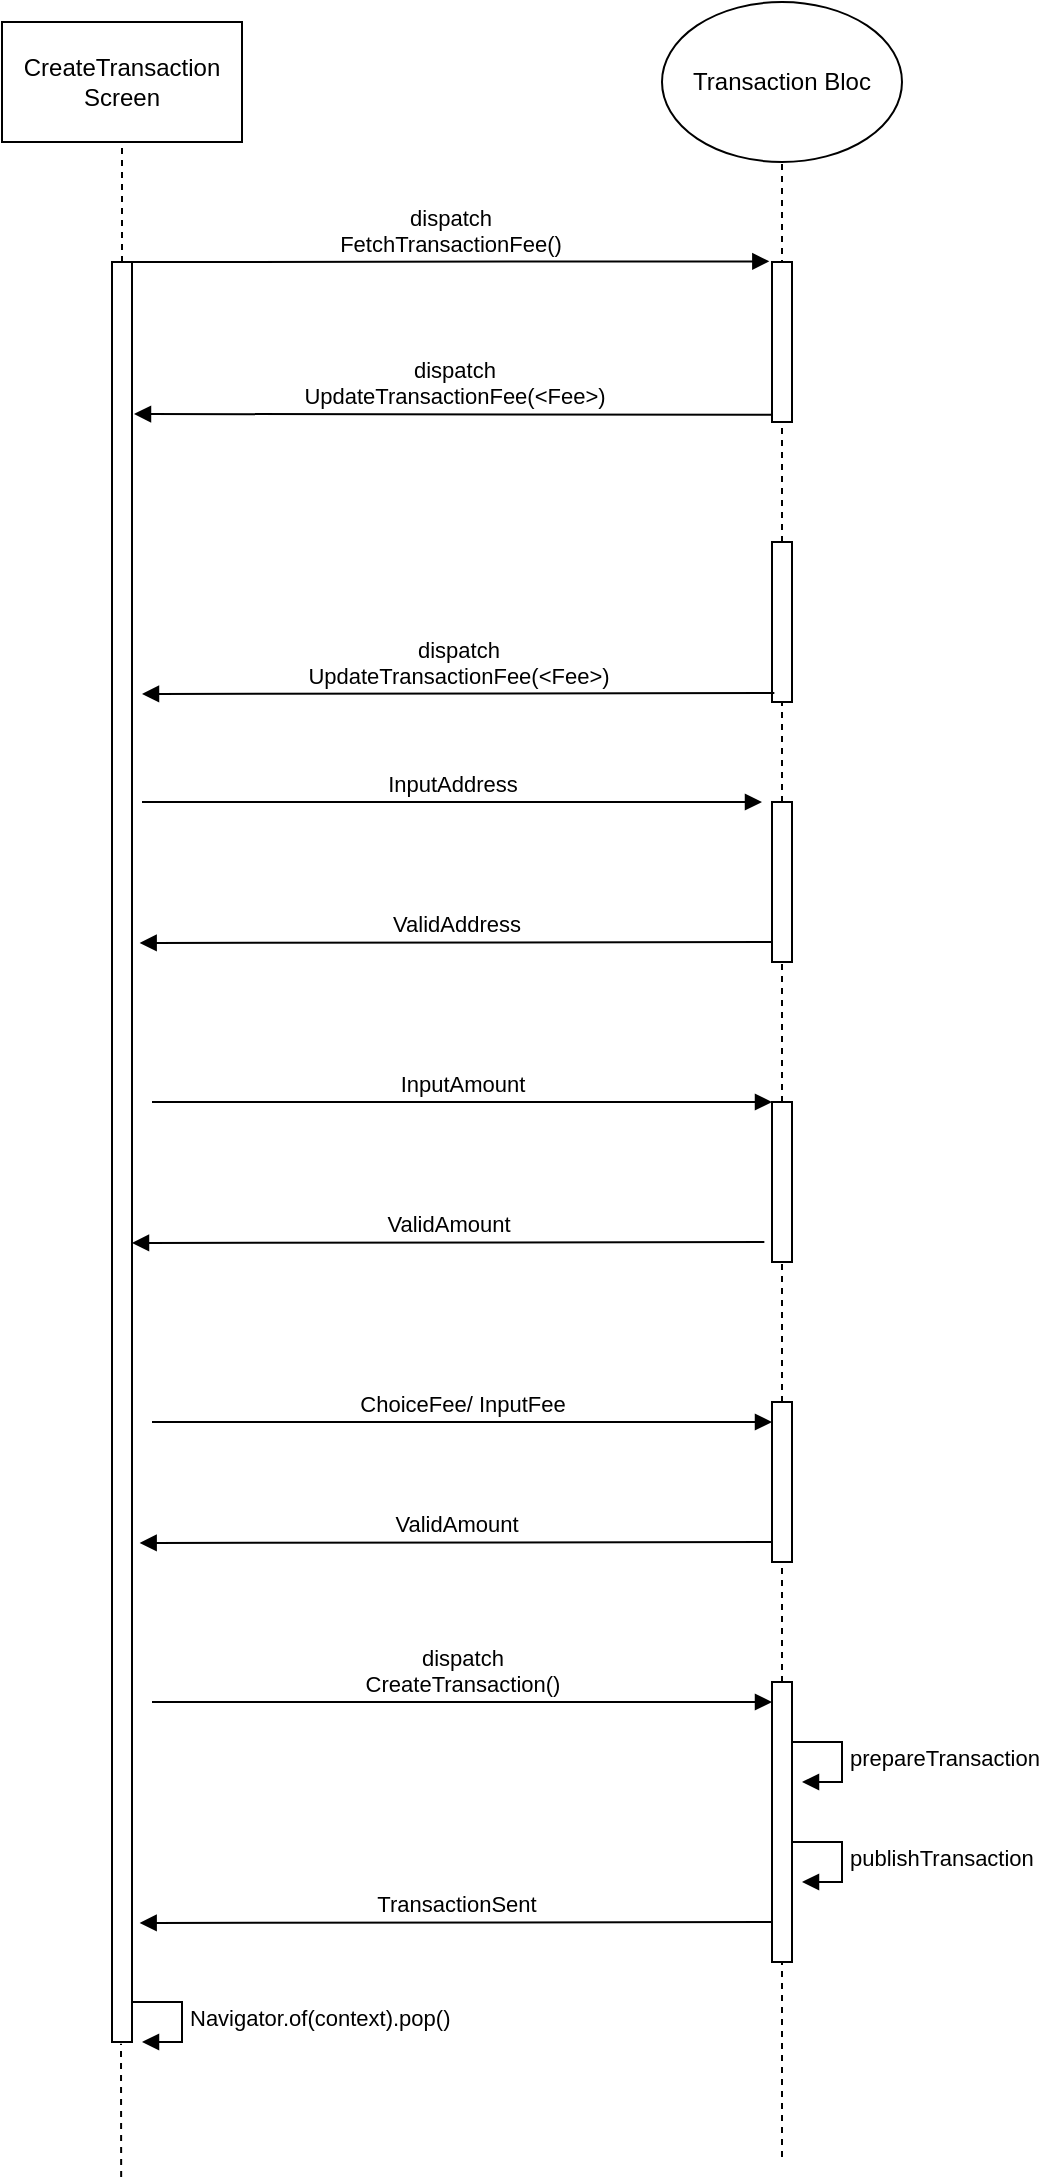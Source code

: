 <mxfile version="13.6.9" type="github">
  <diagram id="sNnn83Og7q10_t2zeyPj" name="Page-1">
    <mxGraphModel dx="788" dy="512" grid="1" gridSize="10" guides="1" tooltips="1" connect="1" arrows="1" fold="1" page="1" pageScale="1" pageWidth="850" pageHeight="1100" math="0" shadow="0">
      <root>
        <mxCell id="0" />
        <mxCell id="1" parent="0" />
        <mxCell id="ePQjQ2yINknDeUrTwRYu-1" value="CreateTransaction Screen" style="rounded=0;whiteSpace=wrap;html=1;" vertex="1" parent="1">
          <mxGeometry x="80" y="130" width="120" height="60" as="geometry" />
        </mxCell>
        <mxCell id="ePQjQ2yINknDeUrTwRYu-2" value="Transaction Bloc" style="ellipse;whiteSpace=wrap;html=1;" vertex="1" parent="1">
          <mxGeometry x="410" y="120" width="120" height="80" as="geometry" />
        </mxCell>
        <mxCell id="ePQjQ2yINknDeUrTwRYu-3" value="" style="endArrow=none;dashed=1;html=1;entryX=0.5;entryY=1;entryDx=0;entryDy=0;" edge="1" parent="1" source="ePQjQ2yINknDeUrTwRYu-10" target="ePQjQ2yINknDeUrTwRYu-2">
          <mxGeometry width="50" height="50" relative="1" as="geometry">
            <mxPoint x="470" y="630" as="sourcePoint" />
            <mxPoint x="390" y="210" as="targetPoint" />
          </mxGeometry>
        </mxCell>
        <mxCell id="ePQjQ2yINknDeUrTwRYu-4" value="" style="endArrow=none;dashed=1;html=1;entryX=0.5;entryY=1;entryDx=0;entryDy=0;" edge="1" parent="1" source="ePQjQ2yINknDeUrTwRYu-6" target="ePQjQ2yINknDeUrTwRYu-1">
          <mxGeometry width="50" height="50" relative="1" as="geometry">
            <mxPoint x="140" y="690" as="sourcePoint" />
            <mxPoint x="420" y="210" as="targetPoint" />
          </mxGeometry>
        </mxCell>
        <mxCell id="ePQjQ2yINknDeUrTwRYu-5" value="" style="html=1;points=[];perimeter=orthogonalPerimeter;" vertex="1" parent="1">
          <mxGeometry x="465" y="250" width="10" height="80" as="geometry" />
        </mxCell>
        <mxCell id="ePQjQ2yINknDeUrTwRYu-6" value="" style="html=1;points=[];perimeter=orthogonalPerimeter;" vertex="1" parent="1">
          <mxGeometry x="135" y="250" width="10" height="890" as="geometry" />
        </mxCell>
        <mxCell id="ePQjQ2yINknDeUrTwRYu-8" value="dispatch&lt;br&gt;FetchTransactionFee()" style="html=1;verticalAlign=bottom;endArrow=block;entryX=-0.133;entryY=-0.004;entryDx=0;entryDy=0;entryPerimeter=0;" edge="1" parent="1" target="ePQjQ2yINknDeUrTwRYu-5">
          <mxGeometry width="80" relative="1" as="geometry">
            <mxPoint x="145" y="250" as="sourcePoint" />
            <mxPoint x="225" y="250" as="targetPoint" />
          </mxGeometry>
        </mxCell>
        <mxCell id="ePQjQ2yINknDeUrTwRYu-9" value="dispatch&lt;br&gt;UpdateTransactionFee(&amp;lt;Fee&amp;gt;)" style="html=1;verticalAlign=bottom;endArrow=block;exitX=0.033;exitY=0.954;exitDx=0;exitDy=0;exitPerimeter=0;" edge="1" parent="1" source="ePQjQ2yINknDeUrTwRYu-5">
          <mxGeometry width="80" relative="1" as="geometry">
            <mxPoint x="460" y="331" as="sourcePoint" />
            <mxPoint x="146" y="326" as="targetPoint" />
          </mxGeometry>
        </mxCell>
        <mxCell id="ePQjQ2yINknDeUrTwRYu-10" value="" style="html=1;points=[];perimeter=orthogonalPerimeter;" vertex="1" parent="1">
          <mxGeometry x="465" y="390" width="10" height="80" as="geometry" />
        </mxCell>
        <mxCell id="ePQjQ2yINknDeUrTwRYu-11" value="" style="endArrow=none;dashed=1;html=1;entryX=0.5;entryY=1;entryDx=0;entryDy=0;" edge="1" parent="1" source="ePQjQ2yINknDeUrTwRYu-14" target="ePQjQ2yINknDeUrTwRYu-10">
          <mxGeometry width="50" height="50" relative="1" as="geometry">
            <mxPoint x="470" y="760" as="sourcePoint" />
            <mxPoint x="470" y="200" as="targetPoint" />
          </mxGeometry>
        </mxCell>
        <mxCell id="ePQjQ2yINknDeUrTwRYu-12" value="dispatch&lt;br&gt;UpdateTransactionFee(&amp;lt;Fee&amp;gt;)" style="html=1;verticalAlign=bottom;endArrow=block;exitX=0.117;exitY=0.944;exitDx=0;exitDy=0;exitPerimeter=0;" edge="1" parent="1" source="ePQjQ2yINknDeUrTwRYu-10">
          <mxGeometry width="80" relative="1" as="geometry">
            <mxPoint x="475.33" y="336.32" as="sourcePoint" />
            <mxPoint x="150" y="466" as="targetPoint" />
          </mxGeometry>
        </mxCell>
        <mxCell id="ePQjQ2yINknDeUrTwRYu-13" value="InputAddress" style="html=1;verticalAlign=bottom;endArrow=block;" edge="1" parent="1">
          <mxGeometry width="80" relative="1" as="geometry">
            <mxPoint x="150" y="520" as="sourcePoint" />
            <mxPoint x="460" y="520" as="targetPoint" />
          </mxGeometry>
        </mxCell>
        <mxCell id="ePQjQ2yINknDeUrTwRYu-14" value="" style="html=1;points=[];perimeter=orthogonalPerimeter;" vertex="1" parent="1">
          <mxGeometry x="465" y="520" width="10" height="80" as="geometry" />
        </mxCell>
        <mxCell id="ePQjQ2yINknDeUrTwRYu-15" value="" style="endArrow=none;dashed=1;html=1;entryX=0.5;entryY=1;entryDx=0;entryDy=0;" edge="1" parent="1" source="ePQjQ2yINknDeUrTwRYu-16" target="ePQjQ2yINknDeUrTwRYu-14">
          <mxGeometry width="50" height="50" relative="1" as="geometry">
            <mxPoint x="470" y="1197.5" as="sourcePoint" />
            <mxPoint x="470" y="470.0" as="targetPoint" />
          </mxGeometry>
        </mxCell>
        <mxCell id="ePQjQ2yINknDeUrTwRYu-16" value="" style="html=1;points=[];perimeter=orthogonalPerimeter;" vertex="1" parent="1">
          <mxGeometry x="465" y="670" width="10" height="80" as="geometry" />
        </mxCell>
        <mxCell id="ePQjQ2yINknDeUrTwRYu-17" value="" style="endArrow=none;dashed=1;html=1;entryX=0.5;entryY=1;entryDx=0;entryDy=0;" edge="1" parent="1" source="ePQjQ2yINknDeUrTwRYu-18" target="ePQjQ2yINknDeUrTwRYu-16">
          <mxGeometry width="50" height="50" relative="1" as="geometry">
            <mxPoint x="470" y="1197.5" as="sourcePoint" />
            <mxPoint x="470" y="600" as="targetPoint" />
          </mxGeometry>
        </mxCell>
        <mxCell id="ePQjQ2yINknDeUrTwRYu-18" value="" style="html=1;points=[];perimeter=orthogonalPerimeter;" vertex="1" parent="1">
          <mxGeometry x="465" y="820" width="10" height="80" as="geometry" />
        </mxCell>
        <mxCell id="ePQjQ2yINknDeUrTwRYu-19" value="" style="endArrow=none;dashed=1;html=1;entryX=0.5;entryY=1;entryDx=0;entryDy=0;" edge="1" parent="1" source="ePQjQ2yINknDeUrTwRYu-20" target="ePQjQ2yINknDeUrTwRYu-18">
          <mxGeometry width="50" height="50" relative="1" as="geometry">
            <mxPoint x="470" y="1197.5" as="sourcePoint" />
            <mxPoint x="470" y="750" as="targetPoint" />
          </mxGeometry>
        </mxCell>
        <mxCell id="ePQjQ2yINknDeUrTwRYu-20" value="" style="html=1;points=[];perimeter=orthogonalPerimeter;" vertex="1" parent="1">
          <mxGeometry x="465" y="960" width="10" height="140" as="geometry" />
        </mxCell>
        <mxCell id="ePQjQ2yINknDeUrTwRYu-21" value="" style="endArrow=none;dashed=1;html=1;entryX=0.5;entryY=1;entryDx=0;entryDy=0;" edge="1" parent="1" target="ePQjQ2yINknDeUrTwRYu-20">
          <mxGeometry width="50" height="50" relative="1" as="geometry">
            <mxPoint x="470" y="1197.5" as="sourcePoint" />
            <mxPoint x="470" y="900" as="targetPoint" />
          </mxGeometry>
        </mxCell>
        <mxCell id="ePQjQ2yINknDeUrTwRYu-22" value="InputAmount" style="html=1;verticalAlign=bottom;endArrow=block;" edge="1" parent="1">
          <mxGeometry width="80" relative="1" as="geometry">
            <mxPoint x="155" y="670" as="sourcePoint" />
            <mxPoint x="465" y="670" as="targetPoint" />
          </mxGeometry>
        </mxCell>
        <mxCell id="ePQjQ2yINknDeUrTwRYu-23" value="" style="endArrow=none;dashed=1;html=1;entryX=0.45;entryY=1.001;entryDx=0;entryDy=0;entryPerimeter=0;" edge="1" parent="1" target="ePQjQ2yINknDeUrTwRYu-6">
          <mxGeometry width="50" height="50" relative="1" as="geometry">
            <mxPoint x="139.58" y="1207.5" as="sourcePoint" />
            <mxPoint x="140" y="1140" as="targetPoint" />
          </mxGeometry>
        </mxCell>
        <mxCell id="ePQjQ2yINknDeUrTwRYu-24" value="ChoiceFee/ InputFee" style="html=1;verticalAlign=bottom;endArrow=block;" edge="1" parent="1">
          <mxGeometry width="80" relative="1" as="geometry">
            <mxPoint x="155" y="830" as="sourcePoint" />
            <mxPoint x="465" y="830" as="targetPoint" />
          </mxGeometry>
        </mxCell>
        <mxCell id="ePQjQ2yINknDeUrTwRYu-25" value="dispatch&lt;br&gt;CreateTransaction()" style="html=1;verticalAlign=bottom;endArrow=block;" edge="1" parent="1">
          <mxGeometry width="80" relative="1" as="geometry">
            <mxPoint x="155" y="970" as="sourcePoint" />
            <mxPoint x="465" y="970" as="targetPoint" />
          </mxGeometry>
        </mxCell>
        <mxCell id="ePQjQ2yINknDeUrTwRYu-26" value="ValidAddress" style="html=1;verticalAlign=bottom;endArrow=block;exitX=0.117;exitY=0.944;exitDx=0;exitDy=0;exitPerimeter=0;" edge="1" parent="1">
          <mxGeometry width="80" relative="1" as="geometry">
            <mxPoint x="465.0" y="590" as="sourcePoint" />
            <mxPoint x="148.83" y="590.48" as="targetPoint" />
          </mxGeometry>
        </mxCell>
        <mxCell id="ePQjQ2yINknDeUrTwRYu-27" value="ValidAmount" style="html=1;verticalAlign=bottom;endArrow=block;exitX=0.117;exitY=0.944;exitDx=0;exitDy=0;exitPerimeter=0;" edge="1" parent="1">
          <mxGeometry width="80" relative="1" as="geometry">
            <mxPoint x="461.17" y="740" as="sourcePoint" />
            <mxPoint x="145.0" y="740.48" as="targetPoint" />
          </mxGeometry>
        </mxCell>
        <mxCell id="ePQjQ2yINknDeUrTwRYu-28" value="ValidAmount" style="html=1;verticalAlign=bottom;endArrow=block;exitX=0.117;exitY=0.944;exitDx=0;exitDy=0;exitPerimeter=0;" edge="1" parent="1">
          <mxGeometry width="80" relative="1" as="geometry">
            <mxPoint x="465.0" y="890" as="sourcePoint" />
            <mxPoint x="148.83" y="890.48" as="targetPoint" />
          </mxGeometry>
        </mxCell>
        <mxCell id="ePQjQ2yINknDeUrTwRYu-29" value="TransactionSent" style="html=1;verticalAlign=bottom;endArrow=block;exitX=0.117;exitY=0.944;exitDx=0;exitDy=0;exitPerimeter=0;" edge="1" parent="1">
          <mxGeometry width="80" relative="1" as="geometry">
            <mxPoint x="465" y="1080" as="sourcePoint" />
            <mxPoint x="148.83" y="1080.48" as="targetPoint" />
          </mxGeometry>
        </mxCell>
        <mxCell id="ePQjQ2yINknDeUrTwRYu-31" value="Navigator.of(context).pop()" style="edgeStyle=orthogonalEdgeStyle;html=1;align=left;spacingLeft=2;endArrow=block;rounded=0;entryX=1;entryY=0;" edge="1" parent="1">
          <mxGeometry relative="1" as="geometry">
            <mxPoint x="145" y="1120" as="sourcePoint" />
            <Array as="points">
              <mxPoint x="170" y="1120" />
            </Array>
            <mxPoint x="150" y="1140" as="targetPoint" />
          </mxGeometry>
        </mxCell>
        <mxCell id="ePQjQ2yINknDeUrTwRYu-32" value="prepareTransaction" style="edgeStyle=orthogonalEdgeStyle;html=1;align=left;spacingLeft=2;endArrow=block;rounded=0;entryX=1;entryY=0;" edge="1" parent="1">
          <mxGeometry relative="1" as="geometry">
            <mxPoint x="475" y="990" as="sourcePoint" />
            <Array as="points">
              <mxPoint x="500" y="990" />
            </Array>
            <mxPoint x="480" y="1010" as="targetPoint" />
          </mxGeometry>
        </mxCell>
        <mxCell id="ePQjQ2yINknDeUrTwRYu-33" value="publishTransaction" style="edgeStyle=orthogonalEdgeStyle;html=1;align=left;spacingLeft=2;endArrow=block;rounded=0;entryX=1;entryY=0;" edge="1" parent="1">
          <mxGeometry relative="1" as="geometry">
            <mxPoint x="475" y="1040" as="sourcePoint" />
            <Array as="points">
              <mxPoint x="500" y="1040" />
            </Array>
            <mxPoint x="480" y="1060" as="targetPoint" />
          </mxGeometry>
        </mxCell>
      </root>
    </mxGraphModel>
  </diagram>
</mxfile>
